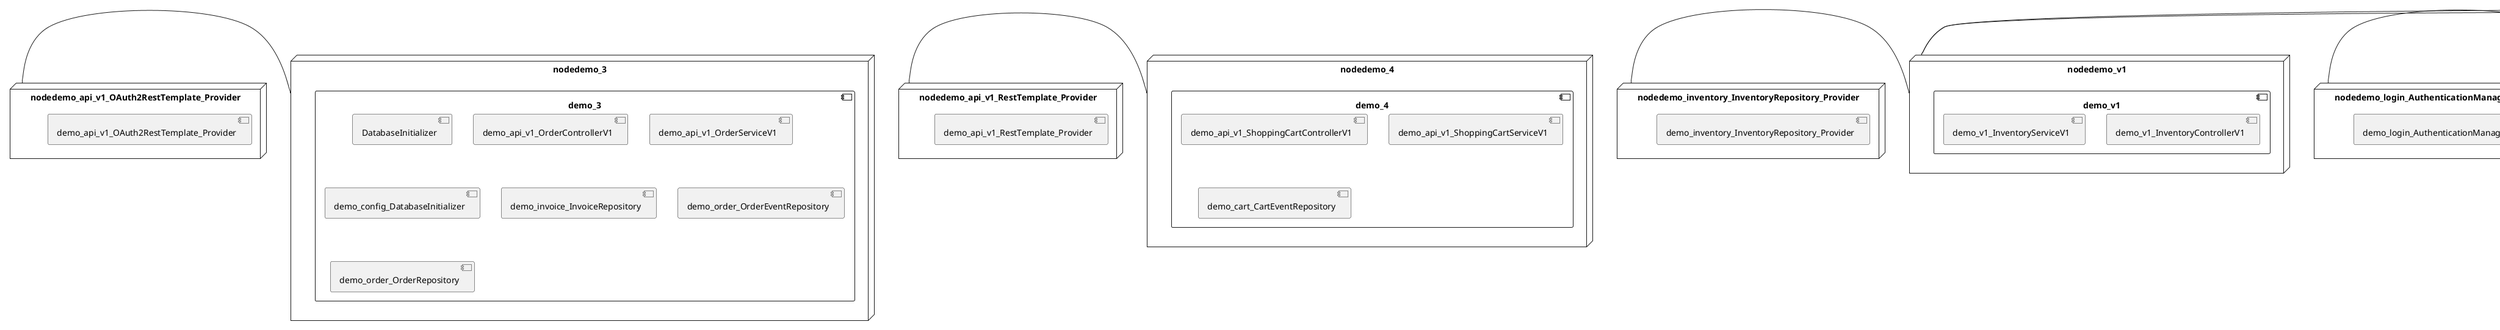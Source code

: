 @startuml
skinparam fixCircleLabelOverlapping true
skinparam componentStyle uml2
node nodedemo {
component demo {
[demo_api_v1_UserControllerV1] [[kbastani-spring-cloud-event-sourcing-example.system#_IjCV0tODEe6wTOV4xUay4g]]
[demo_api_v1_UserServiceV1] [[kbastani-spring-cloud-event-sourcing-example.system#_IjCV0tODEe6wTOV4xUay4g]]
[demo_user_UserRepository] [[kbastani-spring-cloud-event-sourcing-example.system#_IjCV0tODEe6wTOV4xUay4g]]
}
}
node nodedemo_2 {
component demo_2 {
[demo_api_v1_CatalogControllerV1] [[kbastani-spring-cloud-event-sourcing-example.system#_IjCV0tODEe6wTOV4xUay4g]]
[demo_api_v1_CatalogServiceV1] [[kbastani-spring-cloud-event-sourcing-example.system#_IjCV0tODEe6wTOV4xUay4g]]
[demo_catalog_CatalogInfoRepository] [[kbastani-spring-cloud-event-sourcing-example.system#_IjCV0tODEe6wTOV4xUay4g]]
}
}
node nodedemo_3 {
component demo_3 {
[DatabaseInitializer] [[kbastani-spring-cloud-event-sourcing-example.system#_IjCV0tODEe6wTOV4xUay4g]]
[demo_api_v1_OrderControllerV1] [[kbastani-spring-cloud-event-sourcing-example.system#_IjCV0tODEe6wTOV4xUay4g]]
[demo_api_v1_OrderServiceV1] [[kbastani-spring-cloud-event-sourcing-example.system#_IjCV0tODEe6wTOV4xUay4g]]
[demo_config_DatabaseInitializer] [[kbastani-spring-cloud-event-sourcing-example.system#_IjCV0tODEe6wTOV4xUay4g]]
[demo_invoice_InvoiceRepository] [[kbastani-spring-cloud-event-sourcing-example.system#_IjCV0tODEe6wTOV4xUay4g]]
[demo_order_OrderEventRepository] [[kbastani-spring-cloud-event-sourcing-example.system#_IjCV0tODEe6wTOV4xUay4g]]
[demo_order_OrderRepository] [[kbastani-spring-cloud-event-sourcing-example.system#_IjCV0tODEe6wTOV4xUay4g]]
}
}
node nodedemo_4 {
component demo_4 {
[demo_api_v1_ShoppingCartControllerV1] [[kbastani-spring-cloud-event-sourcing-example.system#_IjCV0tODEe6wTOV4xUay4g]]
[demo_api_v1_ShoppingCartServiceV1] [[kbastani-spring-cloud-event-sourcing-example.system#_IjCV0tODEe6wTOV4xUay4g]]
[demo_cart_CartEventRepository] [[kbastani-spring-cloud-event-sourcing-example.system#_IjCV0tODEe6wTOV4xUay4g]]
}
}
node nodedemo_5 {
component demo_5 {
}
}
node nodedemo_6 {
component demo_6 {
[demo_UserController] [[kbastani-spring-cloud-event-sourcing-example.system#_IjCV0tODEe6wTOV4xUay4g]]
[demo_UserRepository] [[kbastani-spring-cloud-event-sourcing-example.system#_IjCV0tODEe6wTOV4xUay4g]]
[demo_UserService] [[kbastani-spring-cloud-event-sourcing-example.system#_IjCV0tODEe6wTOV4xUay4g]]
[demo_login_UserController] [[kbastani-spring-cloud-event-sourcing-example.system#_IjCV0tODEe6wTOV4xUay4g]]
}
}
node nodedemo_7 {
component demo_7 {
[demo_account_AccountRepository] [[kbastani-spring-cloud-event-sourcing-example.system#_IjCV0tODEe6wTOV4xUay4g]]
[demo_api_v1_AccountControllerV1] [[kbastani-spring-cloud-event-sourcing-example.system#_IjCV0tODEe6wTOV4xUay4g]]
[demo_api_v1_AccountServiceV1] [[kbastani-spring-cloud-event-sourcing-example.system#_IjCV0tODEe6wTOV4xUay4g]]
}
}
node nodedemo_v1 {
component demo_v1 {
[demo_v1_InventoryControllerV1] [[kbastani-spring-cloud-event-sourcing-example.system#_IjCV0tODEe6wTOV4xUay4g]]
[demo_v1_InventoryServiceV1] [[kbastani-spring-cloud-event-sourcing-example.system#_IjCV0tODEe6wTOV4xUay4g]]
}
}
node nodedemo_api_v1_OAuth2RestTemplate_Provider {
[demo_api_v1_OAuth2RestTemplate_Provider] [[kbastani-spring-cloud-event-sourcing-example.system#_IjCV0tODEe6wTOV4xUay4g]]
}
node nodedemo_api_v1_RestTemplate_Provider {
[demo_api_v1_RestTemplate_Provider] [[kbastani-spring-cloud-event-sourcing-example.system#_IjCV0tODEe6wTOV4xUay4g]]
}
node nodedemo_inventory_InventoryRepository_Provider {
[demo_inventory_InventoryRepository_Provider] [[kbastani-spring-cloud-event-sourcing-example.system#_IjCV0tODEe6wTOV4xUay4g]]
}
node nodedemo_login_AuthenticationManager_Provider {
[demo_login_AuthenticationManager_Provider] [[kbastani-spring-cloud-event-sourcing-example.system#_IjCV0tODEe6wTOV4xUay4g]]
}
node nodedemo_login_ClientDetailsService_Provider {
[demo_login_ClientDetailsService_Provider] [[kbastani-spring-cloud-event-sourcing-example.system#_IjCV0tODEe6wTOV4xUay4g]]
}
node nodedemo_login_HttpSessionSecurityContextRepository_Provider {
[demo_login_HttpSessionSecurityContextRepository_Provider] [[kbastani-spring-cloud-event-sourcing-example.system#_IjCV0tODEe6wTOV4xUay4g]]
}
node nodedemo_login_LoginController {
[demo_login_LoginController] [[kbastani-spring-cloud-event-sourcing-example.system#_IjCV0tODEe6wTOV4xUay4g]]
}
node nodedemo_product_ProductRepository_Provider {
[demo_product_ProductRepository_Provider] [[kbastani-spring-cloud-event-sourcing-example.system#_IjCV0tODEe6wTOV4xUay4g]]
}
node nodedemo_user_UserClientV1 {
[demo_user_UserClientV1] [[kbastani-spring-cloud-event-sourcing-example.system#_IjCV0tODEe6wTOV4xUay4g]]
}
node nodedemo_v1_Session_Provider {
[demo_v1_Session_Provider] [[kbastani-spring-cloud-event-sourcing-example.system#_IjCV0tODEe6wTOV4xUay4g]]
}
[nodedemo_api_v1_OAuth2RestTemplate_Provider] - [nodedemo_3]
[nodedemo_api_v1_RestTemplate_Provider] - [nodedemo_4]
[nodedemo_inventory_InventoryRepository_Provider] - [nodedemo_v1]
[nodedemo_login_AuthenticationManager_Provider] - [nodedemo_login_LoginController]
[nodedemo_login_ClientDetailsService_Provider] - [nodedemo_login_LoginController]
[nodedemo_login_HttpSessionSecurityContextRepository_Provider] - [nodedemo_login_LoginController]
[nodedemo_product_ProductRepository_Provider] - [nodedemo_v1]
[nodedemo_v1_Session_Provider] - [nodedemo_v1]
[nodedemo] - [nodedemo_user_UserClientV1]

@enduml
